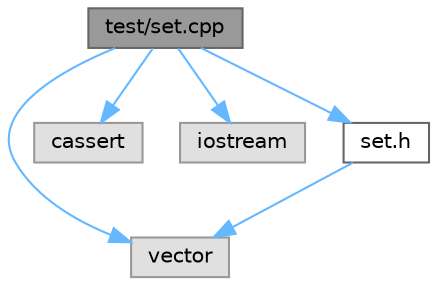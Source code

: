digraph "test/set.cpp"
{
 // LATEX_PDF_SIZE
  bgcolor="transparent";
  edge [fontname=Helvetica,fontsize=10,labelfontname=Helvetica,labelfontsize=10];
  node [fontname=Helvetica,fontsize=10,shape=box,height=0.2,width=0.4];
  Node1 [label="test/set.cpp",height=0.2,width=0.4,color="gray40", fillcolor="grey60", style="filled", fontcolor="black",tooltip="This is the main test file of the cset library. It contains all the test needed to assure that the li..."];
  Node1 -> Node2 [color="steelblue1",style="solid"];
  Node2 [label="vector",height=0.2,width=0.4,color="grey60", fillcolor="#E0E0E0", style="filled",tooltip=" "];
  Node1 -> Node3 [color="steelblue1",style="solid"];
  Node3 [label="cassert",height=0.2,width=0.4,color="grey60", fillcolor="#E0E0E0", style="filled",tooltip=" "];
  Node1 -> Node4 [color="steelblue1",style="solid"];
  Node4 [label="iostream",height=0.2,width=0.4,color="grey60", fillcolor="#E0E0E0", style="filled",tooltip=" "];
  Node1 -> Node5 [color="steelblue1",style="solid"];
  Node5 [label="set.h",height=0.2,width=0.4,color="grey40", fillcolor="white", style="filled",URL="$set_8h.html",tooltip="This is the main header file of the cset library. It contains all the functions and their implementat..."];
  Node5 -> Node2 [color="steelblue1",style="solid"];
}
